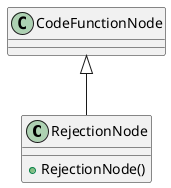 @startuml
class RejectionNode {
    + RejectionNode()
}
CodeFunctionNode <|-- RejectionNode
@enduml
